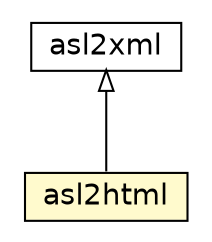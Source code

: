 #!/usr/local/bin/dot
#
# Class diagram 
# Generated by UMLGraph version 5.1 (http://www.umlgraph.org/)
#

digraph G {
	edge [fontname="Helvetica",fontsize=10,labelfontname="Helvetica",labelfontsize=10];
	node [fontname="Helvetica",fontsize=10,shape=plaintext];
	nodesep=0.25;
	ranksep=0.5;
	// jason.util.asl2xml
	c67082 [label=<<table title="jason.util.asl2xml" border="0" cellborder="1" cellspacing="0" cellpadding="2" port="p" href="./asl2xml.html">
		<tr><td><table border="0" cellspacing="0" cellpadding="1">
<tr><td align="center" balign="center"> asl2xml </td></tr>
		</table></td></tr>
		</table>>, fontname="Helvetica", fontcolor="black", fontsize=14.0];
	// jason.util.asl2html
	c67084 [label=<<table title="jason.util.asl2html" border="0" cellborder="1" cellspacing="0" cellpadding="2" port="p" bgcolor="lemonChiffon" href="./asl2html.html">
		<tr><td><table border="0" cellspacing="0" cellpadding="1">
<tr><td align="center" balign="center"> asl2html </td></tr>
		</table></td></tr>
		</table>>, fontname="Helvetica", fontcolor="black", fontsize=14.0];
	//jason.util.asl2html extends jason.util.asl2xml
	c67082:p -> c67084:p [dir=back,arrowtail=empty];
}

